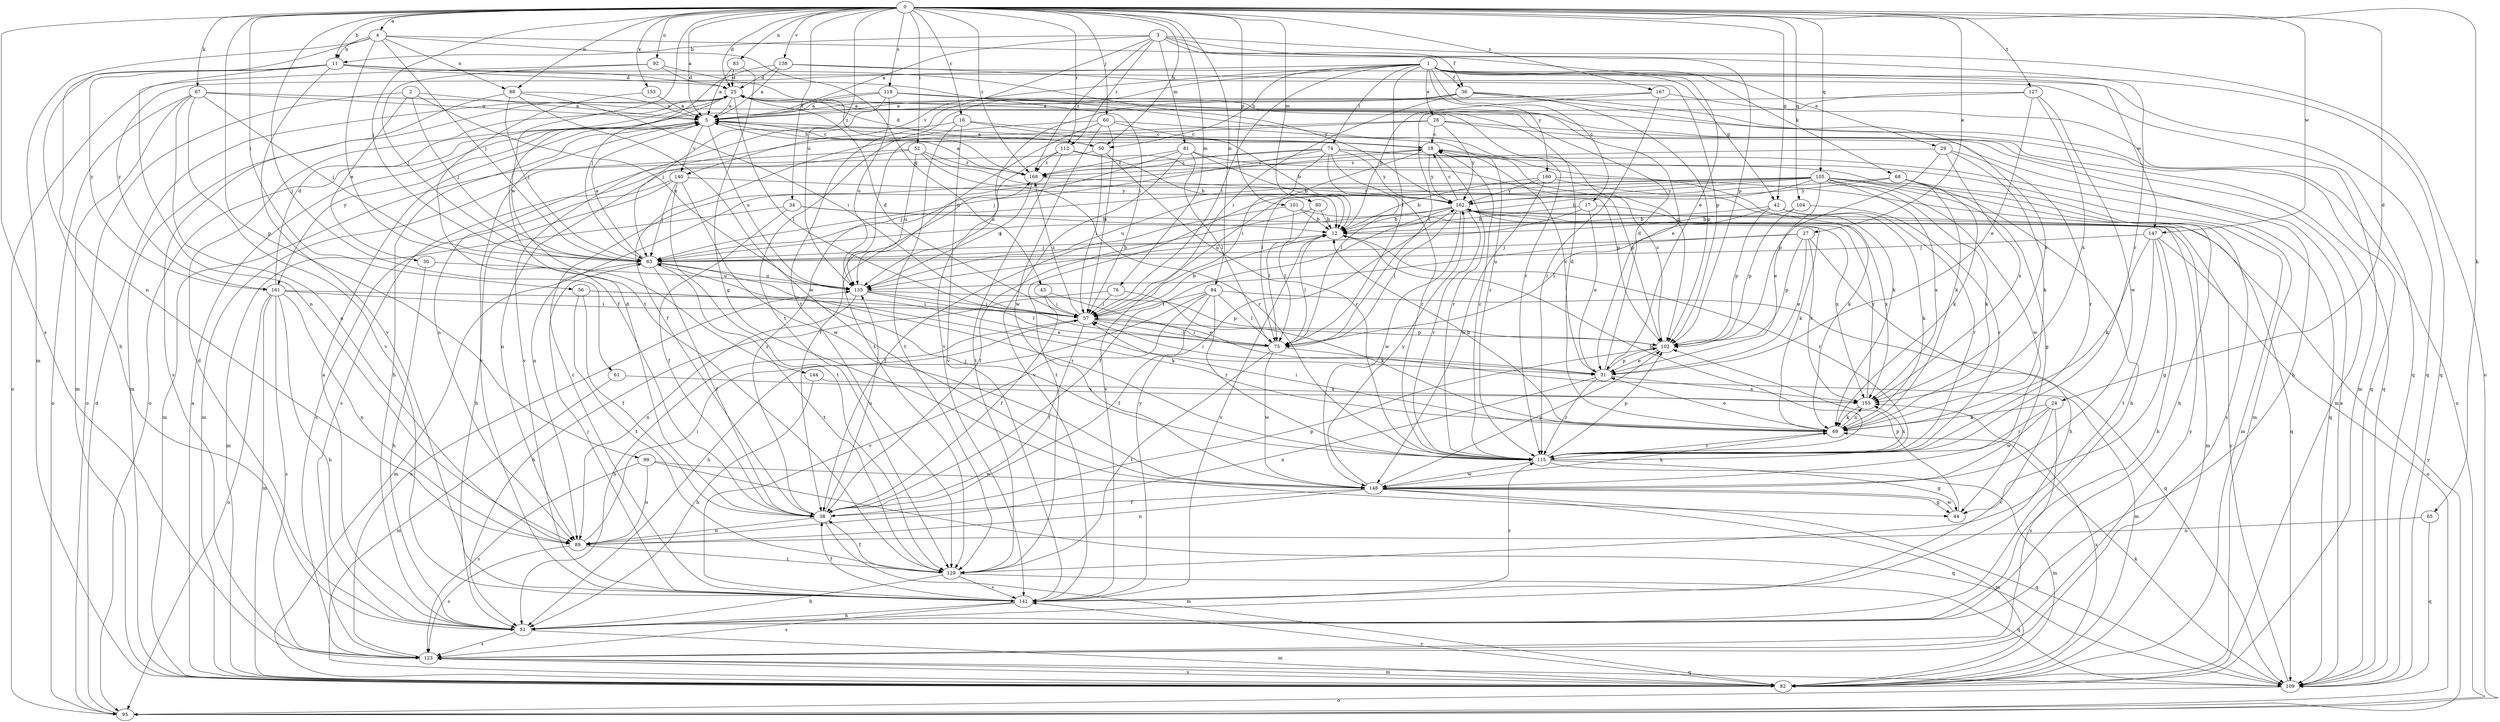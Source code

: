 strict digraph  {
0;
1;
2;
3;
4;
5;
11;
12;
16;
17;
18;
24;
25;
27;
28;
29;
30;
31;
34;
36;
38;
42;
43;
44;
50;
51;
52;
56;
57;
60;
61;
63;
65;
67;
68;
69;
74;
75;
76;
80;
81;
82;
83;
84;
88;
89;
92;
95;
99;
101;
102;
104;
105;
109;
112;
115;
118;
123;
127;
129;
135;
138;
140;
141;
144;
147;
148;
153;
155;
160;
161;
162;
167;
168;
0 -> 4  [label=a];
0 -> 5  [label=a];
0 -> 11  [label=b];
0 -> 16  [label=c];
0 -> 24  [label=d];
0 -> 25  [label=d];
0 -> 27  [label=e];
0 -> 34  [label=f];
0 -> 42  [label=g];
0 -> 50  [label=h];
0 -> 52  [label=i];
0 -> 56  [label=i];
0 -> 60  [label=j];
0 -> 61  [label=j];
0 -> 63  [label=j];
0 -> 65  [label=k];
0 -> 67  [label=k];
0 -> 76  [label=m];
0 -> 80  [label=m];
0 -> 83  [label=n];
0 -> 84  [label=n];
0 -> 88  [label=n];
0 -> 92  [label=o];
0 -> 99  [label=p];
0 -> 101  [label=p];
0 -> 104  [label=q];
0 -> 105  [label=q];
0 -> 112  [label=r];
0 -> 118  [label=s];
0 -> 123  [label=s];
0 -> 127  [label=t];
0 -> 135  [label=u];
0 -> 138  [label=v];
0 -> 144  [label=w];
0 -> 147  [label=w];
0 -> 153  [label=x];
0 -> 167  [label=z];
0 -> 168  [label=z];
1 -> 17  [label=c];
1 -> 28  [label=e];
1 -> 29  [label=e];
1 -> 36  [label=f];
1 -> 42  [label=g];
1 -> 50  [label=h];
1 -> 57  [label=i];
1 -> 68  [label=k];
1 -> 74  [label=l];
1 -> 75  [label=l];
1 -> 109  [label=q];
1 -> 129  [label=t];
1 -> 140  [label=v];
1 -> 147  [label=w];
1 -> 160  [label=y];
1 -> 161  [label=y];
2 -> 5  [label=a];
2 -> 30  [label=e];
2 -> 63  [label=j];
2 -> 95  [label=o];
2 -> 135  [label=u];
3 -> 5  [label=a];
3 -> 11  [label=b];
3 -> 36  [label=f];
3 -> 81  [label=m];
3 -> 95  [label=o];
3 -> 102  [label=p];
3 -> 112  [label=r];
3 -> 115  [label=r];
3 -> 129  [label=t];
3 -> 168  [label=z];
4 -> 11  [label=b];
4 -> 31  [label=e];
4 -> 43  [label=g];
4 -> 63  [label=j];
4 -> 82  [label=m];
4 -> 88  [label=n];
4 -> 89  [label=n];
4 -> 129  [label=t];
5 -> 18  [label=c];
5 -> 50  [label=h];
5 -> 51  [label=h];
5 -> 135  [label=u];
5 -> 140  [label=v];
5 -> 141  [label=v];
5 -> 161  [label=y];
11 -> 25  [label=d];
11 -> 51  [label=h];
11 -> 57  [label=i];
11 -> 89  [label=n];
11 -> 109  [label=q];
11 -> 141  [label=v];
11 -> 161  [label=y];
11 -> 162  [label=y];
12 -> 63  [label=j];
12 -> 75  [label=l];
12 -> 115  [label=r];
12 -> 141  [label=v];
16 -> 12  [label=b];
16 -> 18  [label=c];
16 -> 89  [label=n];
16 -> 129  [label=t];
16 -> 141  [label=v];
17 -> 12  [label=b];
17 -> 31  [label=e];
17 -> 135  [label=u];
17 -> 155  [label=x];
18 -> 5  [label=a];
18 -> 69  [label=k];
18 -> 75  [label=l];
18 -> 115  [label=r];
18 -> 162  [label=y];
18 -> 168  [label=z];
24 -> 69  [label=k];
24 -> 115  [label=r];
24 -> 123  [label=s];
24 -> 141  [label=v];
24 -> 148  [label=w];
25 -> 5  [label=a];
25 -> 75  [label=l];
25 -> 82  [label=m];
25 -> 109  [label=q];
27 -> 31  [label=e];
27 -> 51  [label=h];
27 -> 63  [label=j];
27 -> 102  [label=p];
27 -> 135  [label=u];
27 -> 155  [label=x];
28 -> 18  [label=c];
28 -> 38  [label=f];
28 -> 51  [label=h];
28 -> 82  [label=m];
28 -> 129  [label=t];
28 -> 162  [label=y];
29 -> 69  [label=k];
29 -> 102  [label=p];
29 -> 115  [label=r];
29 -> 155  [label=x];
29 -> 168  [label=z];
30 -> 51  [label=h];
30 -> 135  [label=u];
31 -> 18  [label=c];
31 -> 25  [label=d];
31 -> 57  [label=i];
31 -> 89  [label=n];
31 -> 102  [label=p];
31 -> 115  [label=r];
31 -> 155  [label=x];
34 -> 12  [label=b];
34 -> 38  [label=f];
34 -> 82  [label=m];
34 -> 155  [label=x];
36 -> 5  [label=a];
36 -> 57  [label=i];
36 -> 95  [label=o];
36 -> 102  [label=p];
36 -> 141  [label=v];
36 -> 155  [label=x];
38 -> 25  [label=d];
38 -> 82  [label=m];
38 -> 89  [label=n];
38 -> 102  [label=p];
38 -> 135  [label=u];
38 -> 168  [label=z];
42 -> 12  [label=b];
42 -> 69  [label=k];
42 -> 75  [label=l];
42 -> 102  [label=p];
42 -> 115  [label=r];
43 -> 31  [label=e];
43 -> 38  [label=f];
43 -> 57  [label=i];
44 -> 102  [label=p];
44 -> 148  [label=w];
50 -> 25  [label=d];
50 -> 57  [label=i];
50 -> 82  [label=m];
50 -> 115  [label=r];
51 -> 5  [label=a];
51 -> 25  [label=d];
51 -> 82  [label=m];
51 -> 123  [label=s];
52 -> 82  [label=m];
52 -> 89  [label=n];
52 -> 102  [label=p];
52 -> 115  [label=r];
52 -> 135  [label=u];
52 -> 168  [label=z];
56 -> 38  [label=f];
56 -> 57  [label=i];
56 -> 69  [label=k];
56 -> 129  [label=t];
57 -> 12  [label=b];
57 -> 25  [label=d];
57 -> 38  [label=f];
57 -> 51  [label=h];
57 -> 75  [label=l];
57 -> 102  [label=p];
57 -> 168  [label=z];
60 -> 18  [label=c];
60 -> 57  [label=i];
60 -> 115  [label=r];
60 -> 135  [label=u];
60 -> 141  [label=v];
60 -> 148  [label=w];
61 -> 82  [label=m];
61 -> 155  [label=x];
63 -> 5  [label=a];
63 -> 12  [label=b];
63 -> 38  [label=f];
63 -> 82  [label=m];
63 -> 115  [label=r];
63 -> 129  [label=t];
63 -> 135  [label=u];
65 -> 89  [label=n];
65 -> 109  [label=q];
67 -> 5  [label=a];
67 -> 63  [label=j];
67 -> 82  [label=m];
67 -> 89  [label=n];
67 -> 95  [label=o];
67 -> 102  [label=p];
67 -> 141  [label=v];
68 -> 51  [label=h];
68 -> 69  [label=k];
68 -> 82  [label=m];
68 -> 141  [label=v];
68 -> 162  [label=y];
69 -> 12  [label=b];
69 -> 25  [label=d];
69 -> 31  [label=e];
69 -> 57  [label=i];
69 -> 115  [label=r];
69 -> 155  [label=x];
74 -> 57  [label=i];
74 -> 63  [label=j];
74 -> 75  [label=l];
74 -> 82  [label=m];
74 -> 109  [label=q];
74 -> 115  [label=r];
74 -> 123  [label=s];
74 -> 162  [label=y];
74 -> 168  [label=z];
75 -> 57  [label=i];
75 -> 82  [label=m];
75 -> 129  [label=t];
75 -> 148  [label=w];
76 -> 51  [label=h];
76 -> 57  [label=i];
76 -> 69  [label=k];
80 -> 12  [label=b];
80 -> 38  [label=f];
80 -> 75  [label=l];
81 -> 12  [label=b];
81 -> 38  [label=f];
81 -> 69  [label=k];
81 -> 75  [label=l];
81 -> 141  [label=v];
81 -> 168  [label=z];
82 -> 5  [label=a];
82 -> 123  [label=s];
82 -> 141  [label=v];
82 -> 155  [label=x];
83 -> 5  [label=a];
83 -> 25  [label=d];
83 -> 44  [label=g];
84 -> 38  [label=f];
84 -> 51  [label=h];
84 -> 57  [label=i];
84 -> 75  [label=l];
84 -> 109  [label=q];
84 -> 115  [label=r];
84 -> 141  [label=v];
88 -> 5  [label=a];
88 -> 57  [label=i];
88 -> 63  [label=j];
88 -> 123  [label=s];
88 -> 148  [label=w];
89 -> 57  [label=i];
89 -> 123  [label=s];
89 -> 129  [label=t];
92 -> 25  [label=d];
92 -> 63  [label=j];
92 -> 95  [label=o];
92 -> 168  [label=z];
95 -> 25  [label=d];
95 -> 162  [label=y];
99 -> 89  [label=n];
99 -> 109  [label=q];
99 -> 123  [label=s];
99 -> 148  [label=w];
101 -> 12  [label=b];
101 -> 38  [label=f];
101 -> 75  [label=l];
101 -> 82  [label=m];
102 -> 18  [label=c];
102 -> 31  [label=e];
104 -> 12  [label=b];
104 -> 102  [label=p];
104 -> 115  [label=r];
105 -> 12  [label=b];
105 -> 31  [label=e];
105 -> 44  [label=g];
105 -> 51  [label=h];
105 -> 63  [label=j];
105 -> 69  [label=k];
105 -> 89  [label=n];
105 -> 123  [label=s];
105 -> 129  [label=t];
105 -> 135  [label=u];
105 -> 148  [label=w];
105 -> 155  [label=x];
105 -> 162  [label=y];
109 -> 5  [label=a];
109 -> 69  [label=k];
109 -> 95  [label=o];
109 -> 162  [label=y];
112 -> 12  [label=b];
112 -> 102  [label=p];
112 -> 129  [label=t];
112 -> 135  [label=u];
112 -> 168  [label=z];
115 -> 12  [label=b];
115 -> 18  [label=c];
115 -> 44  [label=g];
115 -> 63  [label=j];
115 -> 82  [label=m];
115 -> 102  [label=p];
115 -> 148  [label=w];
115 -> 155  [label=x];
118 -> 5  [label=a];
118 -> 31  [label=e];
118 -> 63  [label=j];
118 -> 95  [label=o];
118 -> 109  [label=q];
118 -> 115  [label=r];
118 -> 135  [label=u];
123 -> 82  [label=m];
123 -> 109  [label=q];
123 -> 135  [label=u];
123 -> 162  [label=y];
127 -> 5  [label=a];
127 -> 31  [label=e];
127 -> 75  [label=l];
127 -> 148  [label=w];
127 -> 155  [label=x];
129 -> 38  [label=f];
129 -> 51  [label=h];
129 -> 109  [label=q];
129 -> 141  [label=v];
135 -> 57  [label=i];
135 -> 75  [label=l];
135 -> 89  [label=n];
135 -> 102  [label=p];
138 -> 5  [label=a];
138 -> 25  [label=d];
138 -> 63  [label=j];
138 -> 102  [label=p];
138 -> 109  [label=q];
140 -> 51  [label=h];
140 -> 63  [label=j];
140 -> 123  [label=s];
140 -> 129  [label=t];
140 -> 148  [label=w];
140 -> 162  [label=y];
141 -> 18  [label=c];
141 -> 38  [label=f];
141 -> 51  [label=h];
141 -> 63  [label=j];
141 -> 115  [label=r];
141 -> 123  [label=s];
141 -> 162  [label=y];
144 -> 51  [label=h];
144 -> 155  [label=x];
147 -> 44  [label=g];
147 -> 51  [label=h];
147 -> 63  [label=j];
147 -> 69  [label=k];
147 -> 95  [label=o];
147 -> 129  [label=t];
148 -> 38  [label=f];
148 -> 44  [label=g];
148 -> 69  [label=k];
148 -> 82  [label=m];
148 -> 89  [label=n];
148 -> 102  [label=p];
148 -> 109  [label=q];
148 -> 162  [label=y];
153 -> 5  [label=a];
153 -> 38  [label=f];
155 -> 69  [label=k];
155 -> 162  [label=y];
160 -> 12  [label=b];
160 -> 69  [label=k];
160 -> 109  [label=q];
160 -> 148  [label=w];
160 -> 162  [label=y];
161 -> 25  [label=d];
161 -> 31  [label=e];
161 -> 51  [label=h];
161 -> 57  [label=i];
161 -> 82  [label=m];
161 -> 89  [label=n];
161 -> 95  [label=o];
161 -> 123  [label=s];
162 -> 12  [label=b];
162 -> 18  [label=c];
162 -> 38  [label=f];
162 -> 63  [label=j];
162 -> 69  [label=k];
162 -> 75  [label=l];
162 -> 115  [label=r];
162 -> 148  [label=w];
167 -> 5  [label=a];
167 -> 12  [label=b];
167 -> 82  [label=m];
167 -> 115  [label=r];
168 -> 5  [label=a];
168 -> 135  [label=u];
168 -> 162  [label=y];
}
